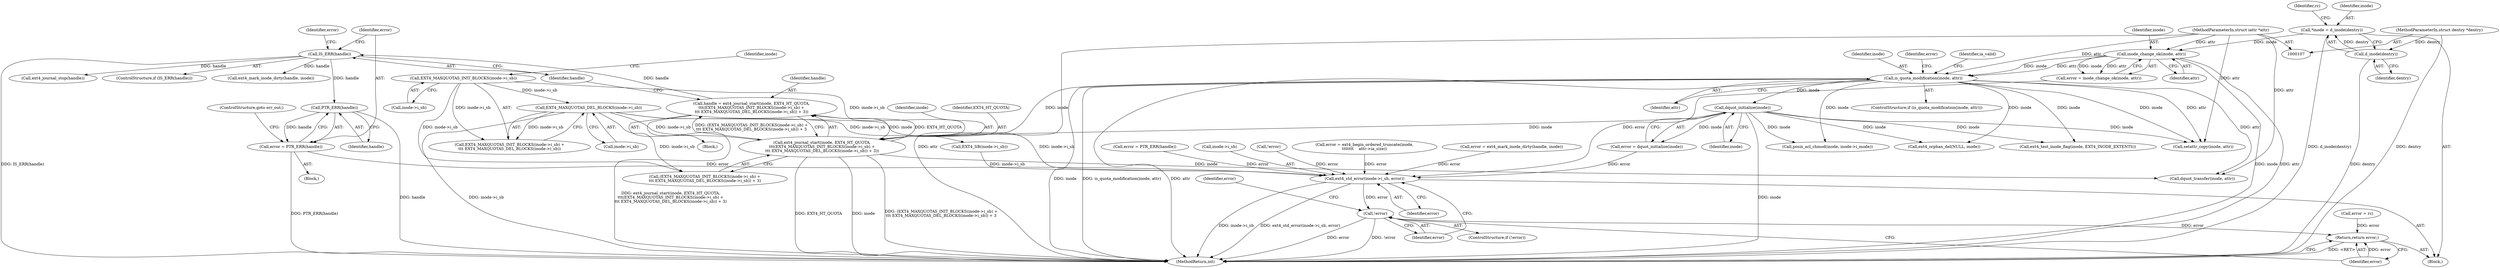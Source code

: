 digraph "0_linux_ea3d7209ca01da209cda6f0dea8be9cc4b7a933b_7@pointer" {
"1000203" [label="(Call,PTR_ERR(handle))"];
"1000198" [label="(Call,IS_ERR(handle))"];
"1000181" [label="(Call,handle = ext4_journal_start(inode, EXT4_HT_QUOTA,\n\t\t\t(EXT4_MAXQUOTAS_INIT_BLOCKS(inode->i_sb) +\n\t\t\t EXT4_MAXQUOTAS_DEL_BLOCKS(inode->i_sb)) + 3))"];
"1000183" [label="(Call,ext4_journal_start(inode, EXT4_HT_QUOTA,\n\t\t\t(EXT4_MAXQUOTAS_INIT_BLOCKS(inode->i_sb) +\n\t\t\t EXT4_MAXQUOTAS_DEL_BLOCKS(inode->i_sb)) + 3))"];
"1000141" [label="(Call,is_quota_modification(inode, attr))"];
"1000133" [label="(Call,inode_change_ok(inode, attr))"];
"1000112" [label="(Call,*inode = d_inode(dentry))"];
"1000114" [label="(Call,d_inode(dentry))"];
"1000108" [label="(MethodParameterIn,struct dentry *dentry)"];
"1000109" [label="(MethodParameterIn,struct iattr *attr)"];
"1000147" [label="(Call,dquot_initialize(inode))"];
"1000188" [label="(Call,EXT4_MAXQUOTAS_INIT_BLOCKS(inode->i_sb))"];
"1000192" [label="(Call,EXT4_MAXQUOTAS_DEL_BLOCKS(inode->i_sb))"];
"1000201" [label="(Call,error = PTR_ERR(handle))"];
"1000528" [label="(Call,ext4_std_error(inode->i_sb, error))"];
"1000534" [label="(Call,!error)"];
"1000539" [label="(Return,return error;)"];
"1000539" [label="(Return,return error;)"];
"1000204" [label="(Identifier,handle)"];
"1000109" [label="(MethodParameterIn,struct iattr *attr)"];
"1000214" [label="(Call,ext4_journal_stop(handle))"];
"1000141" [label="(Call,is_quota_modification(inode, attr))"];
"1000201" [label="(Call,error = PTR_ERR(handle))"];
"1000147" [label="(Call,dquot_initialize(inode))"];
"1000146" [label="(Identifier,error)"];
"1000193" [label="(Call,inode->i_sb)"];
"1000202" [label="(Identifier,error)"];
"1000362" [label="(Call,error = PTR_ERR(handle))"];
"1000536" [label="(Call,error = rc)"];
"1000198" [label="(Call,IS_ERR(handle))"];
"1000277" [label="(Call,ext4_test_inode_flag(inode, EXT4_INODE_EXTENTS))"];
"1000184" [label="(Identifier,inode)"];
"1000208" [label="(Call,dquot_transfer(inode, attr))"];
"1000197" [label="(ControlStructure,if (IS_ERR(handle)))"];
"1000189" [label="(Call,inode->i_sb)"];
"1000192" [label="(Call,EXT4_MAXQUOTAS_DEL_BLOCKS(inode->i_sb))"];
"1000532" [label="(Identifier,error)"];
"1000119" [label="(Identifier,rc)"];
"1000541" [label="(MethodReturn,int)"];
"1000157" [label="(Identifier,ia_valid)"];
"1000112" [label="(Call,*inode = d_inode(dentry))"];
"1000194" [label="(Identifier,inode)"];
"1000537" [label="(Identifier,error)"];
"1000510" [label="(Call,ext4_orphan_del(NULL, inode))"];
"1000182" [label="(Identifier,handle)"];
"1000529" [label="(Call,inode->i_sb)"];
"1000114" [label="(Call,d_inode(dentry))"];
"1000535" [label="(Identifier,error)"];
"1000284" [label="(Call,EXT4_SB(inode->i_sb))"];
"1000186" [label="(Call,(EXT4_MAXQUOTAS_INIT_BLOCKS(inode->i_sb) +\n\t\t\t EXT4_MAXQUOTAS_DEL_BLOCKS(inode->i_sb)) + 3)"];
"1000528" [label="(Call,ext4_std_error(inode->i_sb, error))"];
"1000424" [label="(Call,!error)"];
"1000143" [label="(Identifier,attr)"];
"1000115" [label="(Identifier,dentry)"];
"1000533" [label="(ControlStructure,if (!error))"];
"1000499" [label="(Call,setattr_copy(inode, attr))"];
"1000131" [label="(Call,error = inode_change_ok(inode, attr))"];
"1000534" [label="(Call,!error)"];
"1000188" [label="(Call,EXT4_MAXQUOTAS_INIT_BLOCKS(inode->i_sb))"];
"1000522" [label="(Call,posix_acl_chmod(inode, inode->i_mode))"];
"1000187" [label="(Call,EXT4_MAXQUOTAS_INIT_BLOCKS(inode->i_sb) +\n\t\t\t EXT4_MAXQUOTAS_DEL_BLOCKS(inode->i_sb))"];
"1000148" [label="(Identifier,inode)"];
"1000200" [label="(Block,)"];
"1000183" [label="(Call,ext4_journal_start(inode, EXT4_HT_QUOTA,\n\t\t\t(EXT4_MAXQUOTAS_INIT_BLOCKS(inode->i_sb) +\n\t\t\t EXT4_MAXQUOTAS_DEL_BLOCKS(inode->i_sb)) + 3))"];
"1000133" [label="(Call,inode_change_ok(inode, attr))"];
"1000540" [label="(Identifier,error)"];
"1000179" [label="(Block,)"];
"1000199" [label="(Identifier,handle)"];
"1000333" [label="(Call,error = ext4_begin_ordered_truncate(inode,\n\t\t\t\t\t\t\t    attr->ia_size))"];
"1000113" [label="(Identifier,inode)"];
"1000134" [label="(Identifier,inode)"];
"1000246" [label="(Call,ext4_mark_inode_dirty(handle, inode))"];
"1000145" [label="(Call,error = dquot_initialize(inode))"];
"1000140" [label="(ControlStructure,if (is_quota_modification(inode, attr)))"];
"1000108" [label="(MethodParameterIn,struct dentry *dentry)"];
"1000142" [label="(Identifier,inode)"];
"1000135" [label="(Identifier,attr)"];
"1000203" [label="(Call,PTR_ERR(handle))"];
"1000205" [label="(ControlStructure,goto err_out;)"];
"1000244" [label="(Call,error = ext4_mark_inode_dirty(handle, inode))"];
"1000181" [label="(Call,handle = ext4_journal_start(inode, EXT4_HT_QUOTA,\n\t\t\t(EXT4_MAXQUOTAS_INIT_BLOCKS(inode->i_sb) +\n\t\t\t EXT4_MAXQUOTAS_DEL_BLOCKS(inode->i_sb)) + 3))"];
"1000207" [label="(Identifier,error)"];
"1000185" [label="(Identifier,EXT4_HT_QUOTA)"];
"1000110" [label="(Block,)"];
"1000203" -> "1000201"  [label="AST: "];
"1000203" -> "1000204"  [label="CFG: "];
"1000204" -> "1000203"  [label="AST: "];
"1000201" -> "1000203"  [label="CFG: "];
"1000203" -> "1000541"  [label="DDG: handle"];
"1000203" -> "1000201"  [label="DDG: handle"];
"1000198" -> "1000203"  [label="DDG: handle"];
"1000198" -> "1000197"  [label="AST: "];
"1000198" -> "1000199"  [label="CFG: "];
"1000199" -> "1000198"  [label="AST: "];
"1000202" -> "1000198"  [label="CFG: "];
"1000207" -> "1000198"  [label="CFG: "];
"1000198" -> "1000541"  [label="DDG: IS_ERR(handle)"];
"1000181" -> "1000198"  [label="DDG: handle"];
"1000198" -> "1000214"  [label="DDG: handle"];
"1000198" -> "1000246"  [label="DDG: handle"];
"1000181" -> "1000179"  [label="AST: "];
"1000181" -> "1000183"  [label="CFG: "];
"1000182" -> "1000181"  [label="AST: "];
"1000183" -> "1000181"  [label="AST: "];
"1000199" -> "1000181"  [label="CFG: "];
"1000181" -> "1000541"  [label="DDG: ext4_journal_start(inode, EXT4_HT_QUOTA,\n\t\t\t(EXT4_MAXQUOTAS_INIT_BLOCKS(inode->i_sb) +\n\t\t\t EXT4_MAXQUOTAS_DEL_BLOCKS(inode->i_sb)) + 3)"];
"1000183" -> "1000181"  [label="DDG: inode"];
"1000183" -> "1000181"  [label="DDG: EXT4_HT_QUOTA"];
"1000183" -> "1000181"  [label="DDG: (EXT4_MAXQUOTAS_INIT_BLOCKS(inode->i_sb) +\n\t\t\t EXT4_MAXQUOTAS_DEL_BLOCKS(inode->i_sb)) + 3"];
"1000183" -> "1000186"  [label="CFG: "];
"1000184" -> "1000183"  [label="AST: "];
"1000185" -> "1000183"  [label="AST: "];
"1000186" -> "1000183"  [label="AST: "];
"1000183" -> "1000541"  [label="DDG: (EXT4_MAXQUOTAS_INIT_BLOCKS(inode->i_sb) +\n\t\t\t EXT4_MAXQUOTAS_DEL_BLOCKS(inode->i_sb)) + 3"];
"1000183" -> "1000541"  [label="DDG: EXT4_HT_QUOTA"];
"1000183" -> "1000541"  [label="DDG: inode"];
"1000141" -> "1000183"  [label="DDG: inode"];
"1000147" -> "1000183"  [label="DDG: inode"];
"1000188" -> "1000183"  [label="DDG: inode->i_sb"];
"1000192" -> "1000183"  [label="DDG: inode->i_sb"];
"1000183" -> "1000208"  [label="DDG: inode"];
"1000141" -> "1000140"  [label="AST: "];
"1000141" -> "1000143"  [label="CFG: "];
"1000142" -> "1000141"  [label="AST: "];
"1000143" -> "1000141"  [label="AST: "];
"1000146" -> "1000141"  [label="CFG: "];
"1000157" -> "1000141"  [label="CFG: "];
"1000141" -> "1000541"  [label="DDG: inode"];
"1000141" -> "1000541"  [label="DDG: is_quota_modification(inode, attr)"];
"1000141" -> "1000541"  [label="DDG: attr"];
"1000133" -> "1000141"  [label="DDG: inode"];
"1000133" -> "1000141"  [label="DDG: attr"];
"1000109" -> "1000141"  [label="DDG: attr"];
"1000141" -> "1000147"  [label="DDG: inode"];
"1000141" -> "1000208"  [label="DDG: attr"];
"1000141" -> "1000277"  [label="DDG: inode"];
"1000141" -> "1000499"  [label="DDG: inode"];
"1000141" -> "1000499"  [label="DDG: attr"];
"1000141" -> "1000510"  [label="DDG: inode"];
"1000141" -> "1000522"  [label="DDG: inode"];
"1000133" -> "1000131"  [label="AST: "];
"1000133" -> "1000135"  [label="CFG: "];
"1000134" -> "1000133"  [label="AST: "];
"1000135" -> "1000133"  [label="AST: "];
"1000131" -> "1000133"  [label="CFG: "];
"1000133" -> "1000541"  [label="DDG: inode"];
"1000133" -> "1000541"  [label="DDG: attr"];
"1000133" -> "1000131"  [label="DDG: inode"];
"1000133" -> "1000131"  [label="DDG: attr"];
"1000112" -> "1000133"  [label="DDG: inode"];
"1000109" -> "1000133"  [label="DDG: attr"];
"1000112" -> "1000110"  [label="AST: "];
"1000112" -> "1000114"  [label="CFG: "];
"1000113" -> "1000112"  [label="AST: "];
"1000114" -> "1000112"  [label="AST: "];
"1000119" -> "1000112"  [label="CFG: "];
"1000112" -> "1000541"  [label="DDG: d_inode(dentry)"];
"1000114" -> "1000112"  [label="DDG: dentry"];
"1000114" -> "1000115"  [label="CFG: "];
"1000115" -> "1000114"  [label="AST: "];
"1000114" -> "1000541"  [label="DDG: dentry"];
"1000108" -> "1000114"  [label="DDG: dentry"];
"1000108" -> "1000107"  [label="AST: "];
"1000108" -> "1000541"  [label="DDG: dentry"];
"1000109" -> "1000107"  [label="AST: "];
"1000109" -> "1000541"  [label="DDG: attr"];
"1000109" -> "1000208"  [label="DDG: attr"];
"1000109" -> "1000499"  [label="DDG: attr"];
"1000147" -> "1000145"  [label="AST: "];
"1000147" -> "1000148"  [label="CFG: "];
"1000148" -> "1000147"  [label="AST: "];
"1000145" -> "1000147"  [label="CFG: "];
"1000147" -> "1000541"  [label="DDG: inode"];
"1000147" -> "1000145"  [label="DDG: inode"];
"1000147" -> "1000277"  [label="DDG: inode"];
"1000147" -> "1000499"  [label="DDG: inode"];
"1000147" -> "1000510"  [label="DDG: inode"];
"1000147" -> "1000522"  [label="DDG: inode"];
"1000188" -> "1000187"  [label="AST: "];
"1000188" -> "1000189"  [label="CFG: "];
"1000189" -> "1000188"  [label="AST: "];
"1000194" -> "1000188"  [label="CFG: "];
"1000188" -> "1000186"  [label="DDG: inode->i_sb"];
"1000188" -> "1000187"  [label="DDG: inode->i_sb"];
"1000188" -> "1000192"  [label="DDG: inode->i_sb"];
"1000192" -> "1000187"  [label="AST: "];
"1000192" -> "1000193"  [label="CFG: "];
"1000193" -> "1000192"  [label="AST: "];
"1000187" -> "1000192"  [label="CFG: "];
"1000192" -> "1000541"  [label="DDG: inode->i_sb"];
"1000192" -> "1000186"  [label="DDG: inode->i_sb"];
"1000192" -> "1000187"  [label="DDG: inode->i_sb"];
"1000192" -> "1000284"  [label="DDG: inode->i_sb"];
"1000192" -> "1000528"  [label="DDG: inode->i_sb"];
"1000201" -> "1000200"  [label="AST: "];
"1000202" -> "1000201"  [label="AST: "];
"1000205" -> "1000201"  [label="CFG: "];
"1000201" -> "1000541"  [label="DDG: PTR_ERR(handle)"];
"1000201" -> "1000528"  [label="DDG: error"];
"1000528" -> "1000110"  [label="AST: "];
"1000528" -> "1000532"  [label="CFG: "];
"1000529" -> "1000528"  [label="AST: "];
"1000532" -> "1000528"  [label="AST: "];
"1000535" -> "1000528"  [label="CFG: "];
"1000528" -> "1000541"  [label="DDG: ext4_std_error(inode->i_sb, error)"];
"1000528" -> "1000541"  [label="DDG: inode->i_sb"];
"1000284" -> "1000528"  [label="DDG: inode->i_sb"];
"1000333" -> "1000528"  [label="DDG: error"];
"1000131" -> "1000528"  [label="DDG: error"];
"1000424" -> "1000528"  [label="DDG: error"];
"1000244" -> "1000528"  [label="DDG: error"];
"1000145" -> "1000528"  [label="DDG: error"];
"1000362" -> "1000528"  [label="DDG: error"];
"1000528" -> "1000534"  [label="DDG: error"];
"1000534" -> "1000533"  [label="AST: "];
"1000534" -> "1000535"  [label="CFG: "];
"1000535" -> "1000534"  [label="AST: "];
"1000537" -> "1000534"  [label="CFG: "];
"1000540" -> "1000534"  [label="CFG: "];
"1000534" -> "1000541"  [label="DDG: !error"];
"1000534" -> "1000541"  [label="DDG: error"];
"1000534" -> "1000539"  [label="DDG: error"];
"1000539" -> "1000110"  [label="AST: "];
"1000539" -> "1000540"  [label="CFG: "];
"1000540" -> "1000539"  [label="AST: "];
"1000541" -> "1000539"  [label="CFG: "];
"1000539" -> "1000541"  [label="DDG: <RET>"];
"1000540" -> "1000539"  [label="DDG: error"];
"1000536" -> "1000539"  [label="DDG: error"];
}
